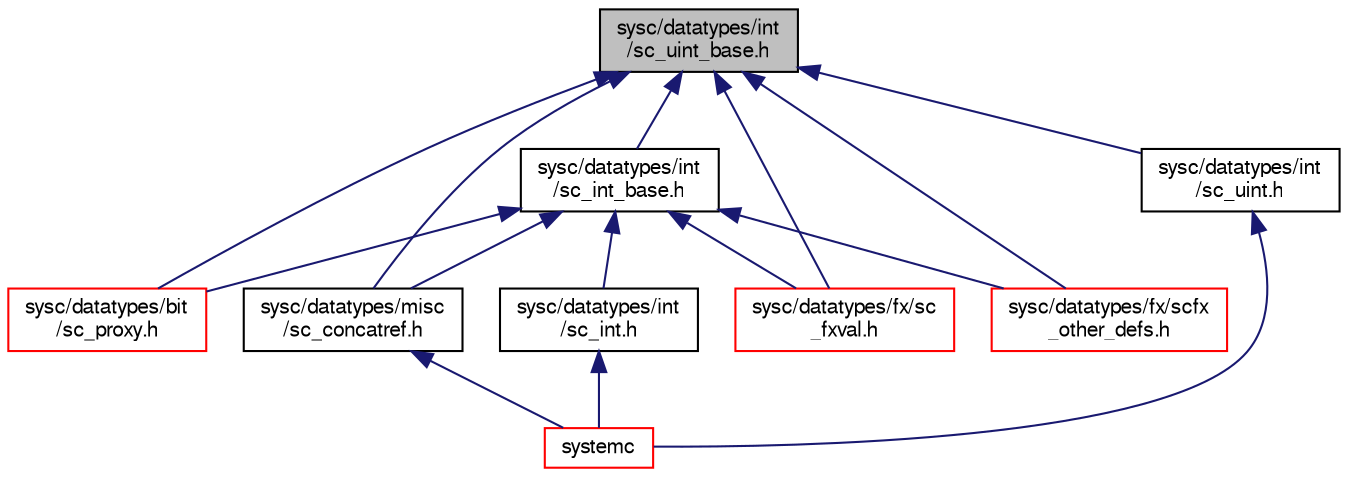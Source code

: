 digraph "sysc/datatypes/int/sc_uint_base.h"
{
  edge [fontname="FreeSans",fontsize="10",labelfontname="FreeSans",labelfontsize="10"];
  node [fontname="FreeSans",fontsize="10",shape=record];
  Node47 [label="sysc/datatypes/int\l/sc_uint_base.h",height=0.2,width=0.4,color="black", fillcolor="grey75", style="filled", fontcolor="black"];
  Node47 -> Node48 [dir="back",color="midnightblue",fontsize="10",style="solid",fontname="FreeSans"];
  Node48 [label="sysc/datatypes/int\l/sc_int_base.h",height=0.2,width=0.4,color="black", fillcolor="white", style="filled",URL="$a00185.html"];
  Node48 -> Node49 [dir="back",color="midnightblue",fontsize="10",style="solid",fontname="FreeSans"];
  Node49 [label="sysc/datatypes/bit\l/sc_proxy.h",height=0.2,width=0.4,color="red", fillcolor="white", style="filled",URL="$a00107.html"];
  Node48 -> Node66 [dir="back",color="midnightblue",fontsize="10",style="solid",fontname="FreeSans"];
  Node66 [label="sysc/datatypes/int\l/sc_int.h",height=0.2,width=0.4,color="black", fillcolor="white", style="filled",URL="$a00182.html"];
  Node66 -> Node55 [dir="back",color="midnightblue",fontsize="10",style="solid",fontname="FreeSans"];
  Node55 [label="systemc",height=0.2,width=0.4,color="red", fillcolor="white", style="filled",URL="$a00401.html"];
  Node48 -> Node58 [dir="back",color="midnightblue",fontsize="10",style="solid",fontname="FreeSans"];
  Node58 [label="sysc/datatypes/misc\l/sc_concatref.h",height=0.2,width=0.4,color="black", fillcolor="white", style="filled",URL="$a00215.html"];
  Node58 -> Node55 [dir="back",color="midnightblue",fontsize="10",style="solid",fontname="FreeSans"];
  Node48 -> Node67 [dir="back",color="midnightblue",fontsize="10",style="solid",fontname="FreeSans"];
  Node67 [label="sysc/datatypes/fx/sc\l_fxval.h",height=0.2,width=0.4,color="red", fillcolor="white", style="filled",URL="$a00140.html"];
  Node48 -> Node68 [dir="back",color="midnightblue",fontsize="10",style="solid",fontname="FreeSans"];
  Node68 [label="sysc/datatypes/fx/scfx\l_other_defs.h",height=0.2,width=0.4,color="red", fillcolor="white", style="filled",URL="$a00158.html"];
  Node47 -> Node49 [dir="back",color="midnightblue",fontsize="10",style="solid",fontname="FreeSans"];
  Node47 -> Node69 [dir="back",color="midnightblue",fontsize="10",style="solid",fontname="FreeSans"];
  Node69 [label="sysc/datatypes/int\l/sc_uint.h",height=0.2,width=0.4,color="black", fillcolor="white", style="filled",URL="$a00206.html"];
  Node69 -> Node55 [dir="back",color="midnightblue",fontsize="10",style="solid",fontname="FreeSans"];
  Node47 -> Node58 [dir="back",color="midnightblue",fontsize="10",style="solid",fontname="FreeSans"];
  Node47 -> Node67 [dir="back",color="midnightblue",fontsize="10",style="solid",fontname="FreeSans"];
  Node47 -> Node68 [dir="back",color="midnightblue",fontsize="10",style="solid",fontname="FreeSans"];
}
